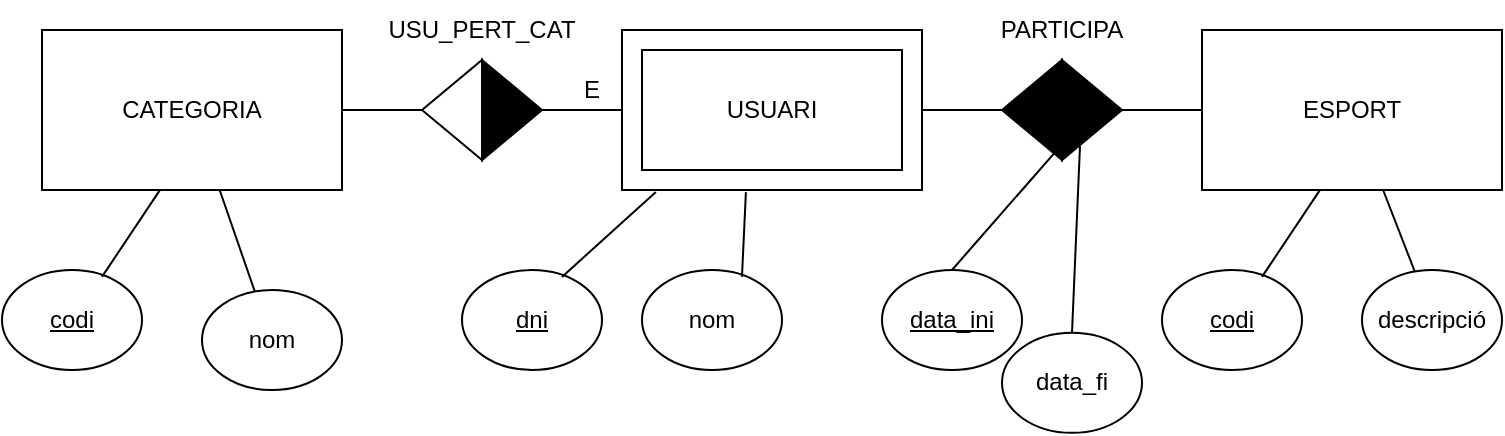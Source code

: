 <mxfile version="20.6.2" type="device"><diagram name="Página-1" id="rX1YzB346VphcjRjnug3"><mxGraphModel dx="852" dy="499" grid="1" gridSize="10" guides="1" tooltips="1" connect="1" arrows="1" fold="1" page="1" pageScale="1" pageWidth="827" pageHeight="1169" math="0" shadow="0"><root><mxCell id="0"/><mxCell id="1" parent="0"/><mxCell id="3qOpGYFH5oxsdP-UGP8--1" value="CATEGORIA" style="rounded=0;whiteSpace=wrap;html=1;" parent="1" vertex="1"><mxGeometry x="50" y="130" width="150" height="80" as="geometry"/></mxCell><mxCell id="3qOpGYFH5oxsdP-UGP8--2" value="&lt;u&gt;codi&lt;/u&gt;" style="ellipse;whiteSpace=wrap;html=1;" parent="1" vertex="1"><mxGeometry x="30" y="250" width="70" height="50" as="geometry"/></mxCell><mxCell id="3qOpGYFH5oxsdP-UGP8--3" value="" style="endArrow=none;html=1;rounded=0;entryX=0.394;entryY=0.998;entryDx=0;entryDy=0;entryPerimeter=0;exitX=0.714;exitY=0.069;exitDx=0;exitDy=0;exitPerimeter=0;" parent="1" source="3qOpGYFH5oxsdP-UGP8--2" target="3qOpGYFH5oxsdP-UGP8--1" edge="1"><mxGeometry width="50" height="50" relative="1" as="geometry"><mxPoint x="370" y="250" as="sourcePoint"/><mxPoint x="420" y="200" as="targetPoint"/></mxGeometry></mxCell><mxCell id="3qOpGYFH5oxsdP-UGP8--4" value="nom" style="ellipse;whiteSpace=wrap;html=1;" parent="1" vertex="1"><mxGeometry x="130" y="260" width="70" height="50" as="geometry"/></mxCell><mxCell id="3qOpGYFH5oxsdP-UGP8--5" value="" style="endArrow=none;html=1;rounded=0;exitX=0.377;exitY=0.015;exitDx=0;exitDy=0;exitPerimeter=0;" parent="1" source="3qOpGYFH5oxsdP-UGP8--4" target="3qOpGYFH5oxsdP-UGP8--1" edge="1"><mxGeometry width="50" height="50" relative="1" as="geometry"><mxPoint x="450" y="250" as="sourcePoint"/><mxPoint x="189" y="210" as="targetPoint"/></mxGeometry></mxCell><mxCell id="3qOpGYFH5oxsdP-UGP8--7" value="PEL·LÍCULA" style="rounded=0;whiteSpace=wrap;html=1;shadow=0;glass=0;" parent="1" vertex="1"><mxGeometry x="340" y="130" width="150" height="80" as="geometry"/></mxCell><mxCell id="3qOpGYFH5oxsdP-UGP8--8" value="&lt;u&gt;dni&lt;/u&gt;" style="ellipse;whiteSpace=wrap;html=1;" parent="1" vertex="1"><mxGeometry x="260" y="250" width="70" height="50" as="geometry"/></mxCell><mxCell id="3qOpGYFH5oxsdP-UGP8--9" value="" style="endArrow=none;html=1;rounded=0;entryX=0.113;entryY=1.013;entryDx=0;entryDy=0;entryPerimeter=0;exitX=0.714;exitY=0.069;exitDx=0;exitDy=0;exitPerimeter=0;" parent="1" source="3qOpGYFH5oxsdP-UGP8--8" target="3qOpGYFH5oxsdP-UGP8--7" edge="1"><mxGeometry width="50" height="50" relative="1" as="geometry"><mxPoint x="660" y="250" as="sourcePoint"/><mxPoint x="710" y="200" as="targetPoint"/></mxGeometry></mxCell><mxCell id="3qOpGYFH5oxsdP-UGP8--12" value="ESPORT" style="rounded=0;whiteSpace=wrap;html=1;" parent="1" vertex="1"><mxGeometry x="630" y="130" width="150" height="80" as="geometry"/></mxCell><mxCell id="3qOpGYFH5oxsdP-UGP8--13" value="&lt;u&gt;codi&lt;/u&gt;" style="ellipse;whiteSpace=wrap;html=1;" parent="1" vertex="1"><mxGeometry x="610" y="250" width="70" height="50" as="geometry"/></mxCell><mxCell id="3qOpGYFH5oxsdP-UGP8--14" value="" style="endArrow=none;html=1;rounded=0;entryX=0.394;entryY=0.998;entryDx=0;entryDy=0;entryPerimeter=0;exitX=0.714;exitY=0.069;exitDx=0;exitDy=0;exitPerimeter=0;" parent="1" source="3qOpGYFH5oxsdP-UGP8--13" target="3qOpGYFH5oxsdP-UGP8--12" edge="1"><mxGeometry width="50" height="50" relative="1" as="geometry"><mxPoint x="950" y="250" as="sourcePoint"/><mxPoint x="1000" y="200" as="targetPoint"/></mxGeometry></mxCell><mxCell id="3qOpGYFH5oxsdP-UGP8--15" value="descripció" style="ellipse;whiteSpace=wrap;html=1;" parent="1" vertex="1"><mxGeometry x="710" y="250" width="70" height="50" as="geometry"/></mxCell><mxCell id="3qOpGYFH5oxsdP-UGP8--16" value="" style="endArrow=none;html=1;rounded=0;exitX=0.377;exitY=0.015;exitDx=0;exitDy=0;exitPerimeter=0;" parent="1" source="3qOpGYFH5oxsdP-UGP8--15" target="3qOpGYFH5oxsdP-UGP8--12" edge="1"><mxGeometry width="50" height="50" relative="1" as="geometry"><mxPoint x="1030" y="250" as="sourcePoint"/><mxPoint x="769" y="210" as="targetPoint"/></mxGeometry></mxCell><mxCell id="8f0ef6LYHRjr9DAGwmMu-1" value="nom" style="ellipse;whiteSpace=wrap;html=1;" parent="1" vertex="1"><mxGeometry x="350" y="250" width="70" height="50" as="geometry"/></mxCell><mxCell id="8f0ef6LYHRjr9DAGwmMu-2" value="" style="endArrow=none;html=1;rounded=0;entryX=0.413;entryY=1.013;entryDx=0;entryDy=0;entryPerimeter=0;exitX=0.714;exitY=0.069;exitDx=0;exitDy=0;exitPerimeter=0;" parent="1" source="8f0ef6LYHRjr9DAGwmMu-1" target="3qOpGYFH5oxsdP-UGP8--7" edge="1"><mxGeometry width="50" height="50" relative="1" as="geometry"><mxPoint x="690" y="250" as="sourcePoint"/><mxPoint x="429" y="210" as="targetPoint"/></mxGeometry></mxCell><mxCell id="8f0ef6LYHRjr9DAGwmMu-7" value="USUARI" style="rounded=0;whiteSpace=wrap;html=1;shadow=0;glass=0;" parent="1" vertex="1"><mxGeometry x="350" y="140" width="130" height="60" as="geometry"/></mxCell><mxCell id="8f0ef6LYHRjr9DAGwmMu-8" value="" style="triangle;whiteSpace=wrap;html=1;fillColor=#000000;" parent="1" vertex="1"><mxGeometry x="270" y="145" width="30" height="50" as="geometry"/></mxCell><mxCell id="8f0ef6LYHRjr9DAGwmMu-9" value="" style="triangle;whiteSpace=wrap;html=1;direction=west;" parent="1" vertex="1"><mxGeometry x="240" y="145" width="30" height="50" as="geometry"/></mxCell><mxCell id="8f0ef6LYHRjr9DAGwmMu-11" value="" style="endArrow=none;html=1;rounded=0;entryX=1;entryY=0.5;entryDx=0;entryDy=0;exitX=1;exitY=0.5;exitDx=0;exitDy=0;" parent="1" source="3qOpGYFH5oxsdP-UGP8--1" target="8f0ef6LYHRjr9DAGwmMu-9" edge="1"><mxGeometry width="50" height="50" relative="1" as="geometry"><mxPoint x="190" y="180" as="sourcePoint"/><mxPoint x="250" y="130" as="targetPoint"/></mxGeometry></mxCell><mxCell id="8f0ef6LYHRjr9DAGwmMu-13" value="" style="endArrow=none;html=1;rounded=0;entryX=0;entryY=0.5;entryDx=0;entryDy=0;exitX=1;exitY=0.5;exitDx=0;exitDy=0;" parent="1" source="8f0ef6LYHRjr9DAGwmMu-8" target="3qOpGYFH5oxsdP-UGP8--7" edge="1"><mxGeometry width="50" height="50" relative="1" as="geometry"><mxPoint x="300" y="169.5" as="sourcePoint"/><mxPoint x="340" y="169.5" as="targetPoint"/></mxGeometry></mxCell><mxCell id="8f0ef6LYHRjr9DAGwmMu-14" value="" style="triangle;whiteSpace=wrap;html=1;fillColor=#000000;" parent="1" vertex="1"><mxGeometry x="560" y="145" width="30" height="50" as="geometry"/></mxCell><mxCell id="8f0ef6LYHRjr9DAGwmMu-15" value="" style="triangle;whiteSpace=wrap;html=1;direction=west;fillColor=#000000;" parent="1" vertex="1"><mxGeometry x="530" y="145" width="30" height="50" as="geometry"/></mxCell><mxCell id="8f0ef6LYHRjr9DAGwmMu-16" value="" style="endArrow=none;html=1;rounded=0;entryX=1;entryY=0.5;entryDx=0;entryDy=0;exitX=1;exitY=0.5;exitDx=0;exitDy=0;" parent="1" target="8f0ef6LYHRjr9DAGwmMu-15" edge="1"><mxGeometry width="50" height="50" relative="1" as="geometry"><mxPoint x="490" y="170" as="sourcePoint"/><mxPoint x="540" y="130" as="targetPoint"/></mxGeometry></mxCell><mxCell id="8f0ef6LYHRjr9DAGwmMu-17" value="" style="endArrow=none;html=1;rounded=0;entryX=0;entryY=0.5;entryDx=0;entryDy=0;exitX=1;exitY=0.5;exitDx=0;exitDy=0;" parent="1" source="8f0ef6LYHRjr9DAGwmMu-14" edge="1"><mxGeometry width="50" height="50" relative="1" as="geometry"><mxPoint x="590" y="169.5" as="sourcePoint"/><mxPoint x="630" y="170" as="targetPoint"/></mxGeometry></mxCell><mxCell id="8f0ef6LYHRjr9DAGwmMu-18" value="USU_PERT_CAT" style="text;html=1;strokeColor=none;fillColor=none;align=center;verticalAlign=middle;whiteSpace=wrap;rounded=0;" parent="1" vertex="1"><mxGeometry x="240" y="115" width="60" height="30" as="geometry"/></mxCell><mxCell id="8f0ef6LYHRjr9DAGwmMu-19" value="PARTICIPA" style="text;html=1;strokeColor=none;fillColor=none;align=center;verticalAlign=middle;whiteSpace=wrap;rounded=0;" parent="1" vertex="1"><mxGeometry x="530" y="115" width="60" height="30" as="geometry"/></mxCell><mxCell id="8f0ef6LYHRjr9DAGwmMu-20" value="&lt;u&gt;data_ini&lt;/u&gt;" style="ellipse;whiteSpace=wrap;html=1;" parent="1" vertex="1"><mxGeometry x="470" y="250" width="70" height="50" as="geometry"/></mxCell><mxCell id="8f0ef6LYHRjr9DAGwmMu-21" value="" style="endArrow=none;html=1;rounded=0;exitX=0.5;exitY=0;exitDx=0;exitDy=0;" parent="1" source="8f0ef6LYHRjr9DAGwmMu-20" target="8f0ef6LYHRjr9DAGwmMu-14" edge="1"><mxGeometry width="50" height="50" relative="1" as="geometry"><mxPoint x="920" y="40" as="sourcePoint"/><mxPoint x="609" as="targetPoint"/></mxGeometry></mxCell><mxCell id="QtF_RUuRU6wrgdeBNQNb-1" value="E" style="text;html=1;strokeColor=none;fillColor=none;align=center;verticalAlign=middle;whiteSpace=wrap;rounded=0;" parent="1" vertex="1"><mxGeometry x="310" y="145" width="30" height="30" as="geometry"/></mxCell><mxCell id="X72H2IWoymV4YhbXC22C-1" value="" style="endArrow=none;html=1;rounded=0;exitX=0.5;exitY=0;exitDx=0;exitDy=0;entryX=0.3;entryY=0.86;entryDx=0;entryDy=0;entryPerimeter=0;" edge="1" source="X72H2IWoymV4YhbXC22C-2" parent="1" target="8f0ef6LYHRjr9DAGwmMu-14"><mxGeometry width="50" height="50" relative="1" as="geometry"><mxPoint x="980" y="71.43" as="sourcePoint"/><mxPoint x="620" y="218.573" as="targetPoint"/></mxGeometry></mxCell><mxCell id="X72H2IWoymV4YhbXC22C-2" value="data_fi" style="ellipse;whiteSpace=wrap;html=1;" vertex="1" parent="1"><mxGeometry x="530" y="281.43" width="70" height="50" as="geometry"/></mxCell></root></mxGraphModel></diagram></mxfile>